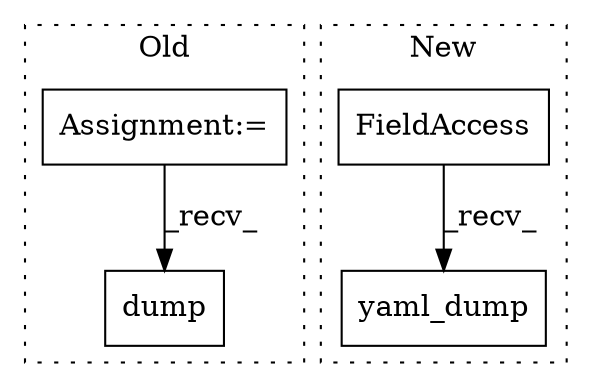 digraph G {
subgraph cluster0 {
1 [label="dump" a="32" s="3077,3087" l="5,1" shape="box"];
4 [label="Assignment:=" a="7" s="2992" l="4" shape="box"];
label = "Old";
style="dotted";
}
subgraph cluster1 {
2 [label="yaml_dump" a="32" s="3091,3106" l="10,1" shape="box"];
3 [label="FieldAccess" a="22" s="3071" l="9" shape="box"];
label = "New";
style="dotted";
}
3 -> 2 [label="_recv_"];
4 -> 1 [label="_recv_"];
}